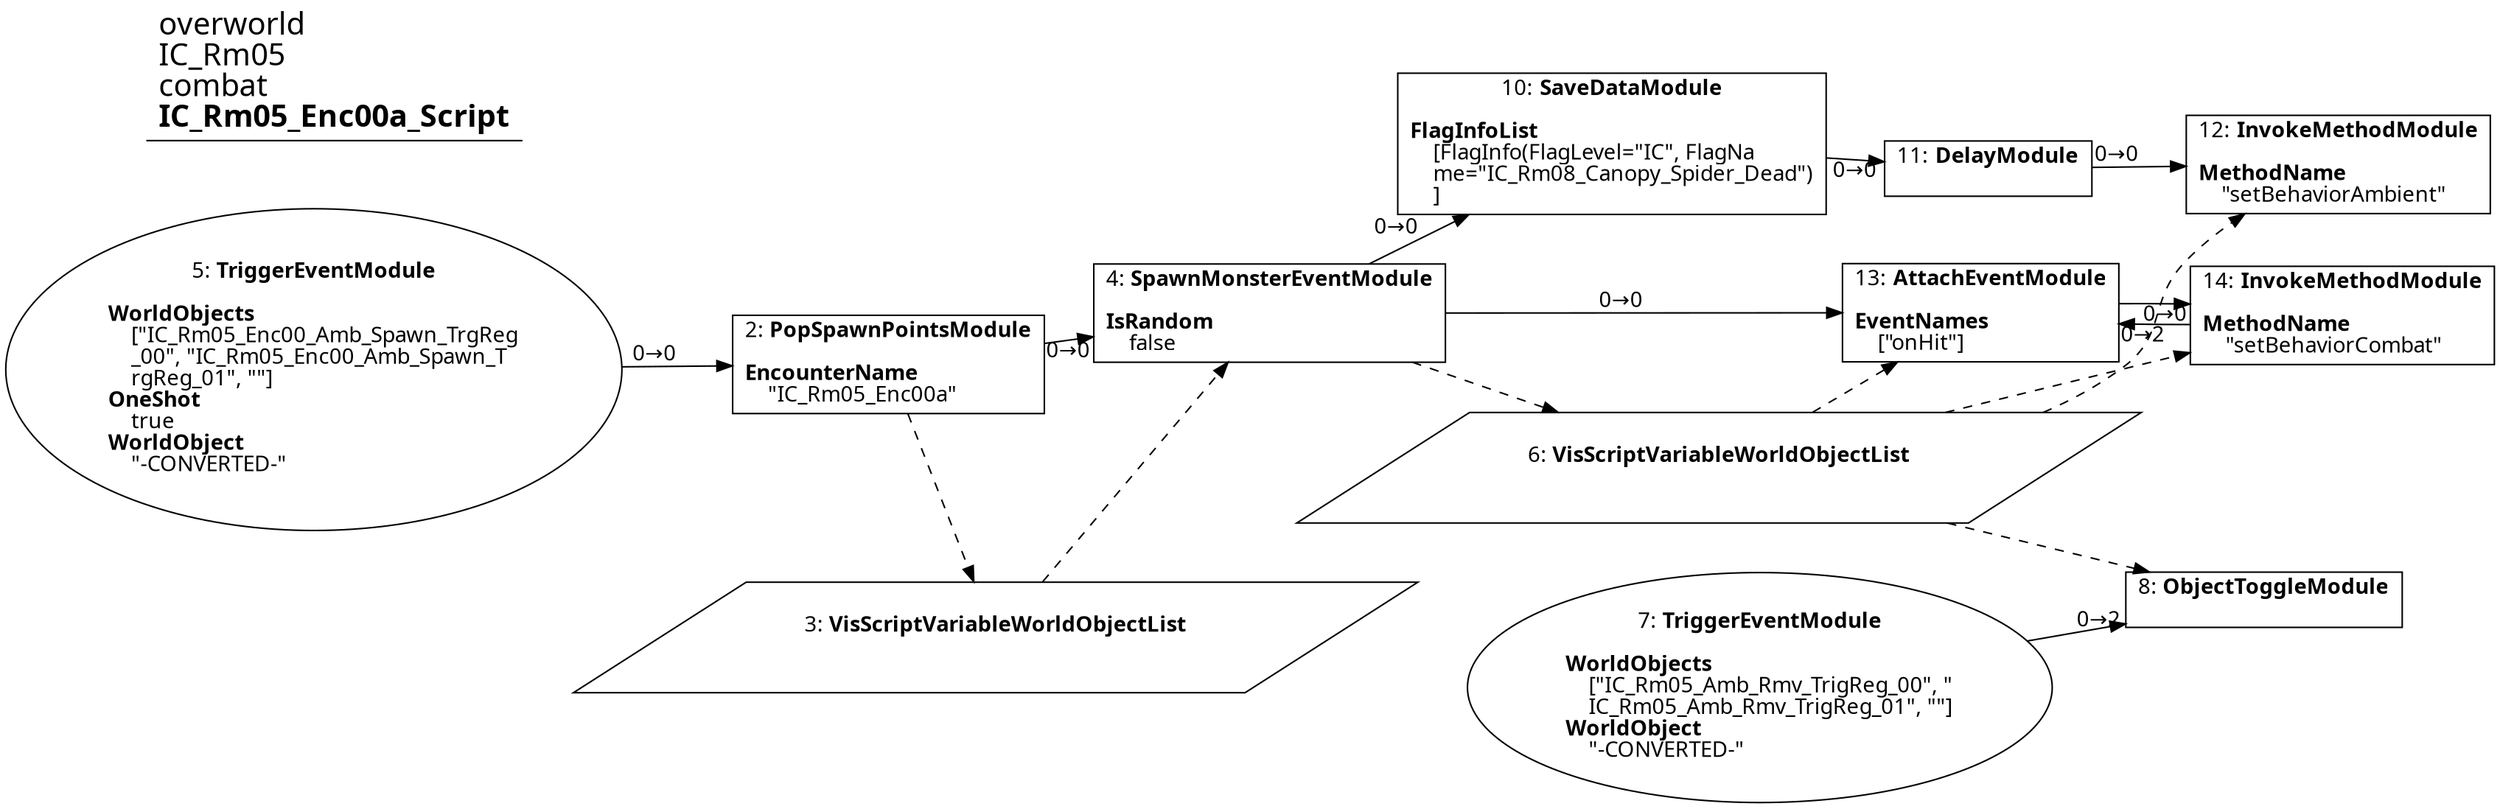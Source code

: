 digraph {
    layout = fdp;
    overlap = prism;
    sep = "+16";
    splines = spline;

    node [ shape = box ];

    graph [ fontname = "Segoe UI" ];
    node [ fontname = "Segoe UI" ];
    edge [ fontname = "Segoe UI" ];

    2 [ label = <2: <b>PopSpawnPointsModule</b><br/><br/><b>EncounterName</b><br align="left"/>    &quot;IC_Rm05_Enc00a&quot;<br align="left"/>> ];
    2 [ pos = "0.29200003,-0.46!" ];
    2 -> 4 [ label = "0→0" ];
    2 -> 3 [ style = dashed ];

    3 [ label = <3: <b>VisScriptVariableWorldObjectList</b><br/><br/>> ];
    3 [ shape = parallelogram ]
    3 [ pos = "0.572,-0.652!" ];

    4 [ label = <4: <b>SpawnMonsterEventModule</b><br/><br/><b>IsRandom</b><br align="left"/>    false<br align="left"/>> ];
    4 [ pos = "0.841,-0.46!" ];
    4 -> 10 [ label = "0→0" ];
    4 -> 13 [ label = "0→0" ];
    3 -> 4 [ style = dashed ];
    4 -> 6 [ style = dashed ];

    5 [ label = <5: <b>TriggerEventModule</b><br/><br/><b>WorldObjects</b><br align="left"/>    [&quot;IC_Rm05_Enc00_Amb_Spawn_TrgReg<br align="left"/>    _00&quot;, &quot;IC_Rm05_Enc00_Amb_Spawn_T<br align="left"/>    rgReg_01&quot;, &quot;&quot;]<br align="left"/><b>OneShot</b><br align="left"/>    true<br align="left"/><b>WorldObject</b><br align="left"/>    &quot;-CONVERTED-&quot;<br align="left"/>> ];
    5 [ shape = oval ]
    5 [ pos = "0.010000001,-0.46!" ];
    5 -> 2 [ label = "0→0" ];

    6 [ label = <6: <b>VisScriptVariableWorldObjectList</b><br/><br/>> ];
    6 [ shape = parallelogram ]
    6 [ pos = "1.22,-0.62600005!" ];

    7 [ label = <7: <b>TriggerEventModule</b><br/><br/><b>WorldObjects</b><br align="left"/>    [&quot;IC_Rm05_Amb_Rmv_TrigReg_00&quot;, &quot;<br align="left"/>    IC_Rm05_Amb_Rmv_TrigReg_01&quot;, &quot;&quot;]<br align="left"/><b>WorldObject</b><br align="left"/>    &quot;-CONVERTED-&quot;<br align="left"/>> ];
    7 [ shape = oval ]
    7 [ pos = "1.222,-0.72700006!" ];
    7 -> 8 [ label = "0→2" ];

    8 [ label = <8: <b>ObjectToggleModule</b><br/><br/>> ];
    8 [ pos = "1.6060001,-0.68100005!" ];
    6 -> 8 [ style = dashed ];

    10 [ label = <10: <b>SaveDataModule</b><br/><br/><b>FlagInfoList</b><br align="left"/>    [FlagInfo(FlagLevel=&quot;IC&quot;, FlagNa<br align="left"/>    me=&quot;IC_Rm08_Canopy_Spider_Dead&quot;)<br align="left"/>    ]<br align="left"/>> ];
    10 [ pos = "1.2160001,-0.254!" ];
    10 -> 11 [ label = "0→0" ];

    11 [ label = <11: <b>DelayModule</b><br/><br/>> ];
    11 [ pos = "1.4760001,-0.25300002!" ];
    11 -> 12 [ label = "0→0" ];

    12 [ label = <12: <b>InvokeMethodModule</b><br/><br/><b>MethodName</b><br align="left"/>    &quot;setBehaviorAmbient&quot;<br align="left"/>> ];
    12 [ pos = "1.7060001,-0.254!" ];
    6 -> 12 [ style = dashed ];

    13 [ label = <13: <b>AttachEventModule</b><br/><br/><b>EventNames</b><br align="left"/>    [&quot;onHit&quot;]<br align="left"/>> ];
    13 [ pos = "1.4820001,-0.47000003!" ];
    13 -> 14 [ label = "0→0" ];
    6 -> 13 [ style = dashed ];

    14 [ label = <14: <b>InvokeMethodModule</b><br/><br/><b>MethodName</b><br align="left"/>    &quot;setBehaviorCombat&quot;<br align="left"/>> ];
    14 [ pos = "1.713,-0.47000003!" ];
    14 -> 13 [ label = "0→2" ];
    6 -> 14 [ style = dashed ];

    title [ pos = "0.009000001,-0.252!" ];
    title [ shape = underline ];
    title [ label = <<font point-size="20">overworld<br align="left"/>IC_Rm05<br align="left"/>combat<br align="left"/><b>IC_Rm05_Enc00a_Script</b><br align="left"/></font>> ];
}

